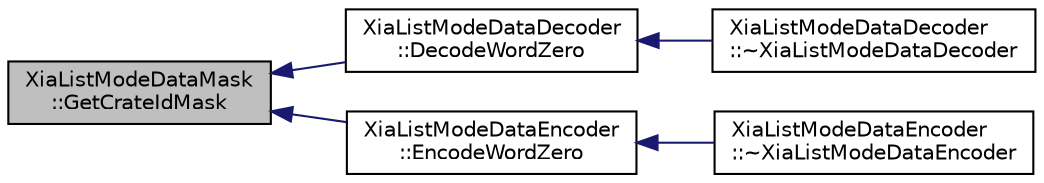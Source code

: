 digraph "XiaListModeDataMask::GetCrateIdMask"
{
  edge [fontname="Helvetica",fontsize="10",labelfontname="Helvetica",labelfontsize="10"];
  node [fontname="Helvetica",fontsize="10",shape=record];
  rankdir="LR";
  Node1 [label="XiaListModeDataMask\l::GetCrateIdMask",height=0.2,width=0.4,color="black", fillcolor="grey75", style="filled", fontcolor="black"];
  Node1 -> Node2 [dir="back",color="midnightblue",fontsize="10",style="solid",fontname="Helvetica"];
  Node2 [label="XiaListModeDataDecoder\l::DecodeWordZero",height=0.2,width=0.4,color="black", fillcolor="white", style="filled",URL="$df/dea/class_xia_list_mode_data_decoder.html#aa6c0d7de33caf645342499f68ecce4a6"];
  Node2 -> Node3 [dir="back",color="midnightblue",fontsize="10",style="solid",fontname="Helvetica"];
  Node3 [label="XiaListModeDataDecoder\l::~XiaListModeDataDecoder",height=0.2,width=0.4,color="black", fillcolor="white", style="filled",URL="$df/dea/class_xia_list_mode_data_decoder.html#a31629a35b4ce7c55e85aec7d8119d281",tooltip="Default destructor. "];
  Node1 -> Node4 [dir="back",color="midnightblue",fontsize="10",style="solid",fontname="Helvetica"];
  Node4 [label="XiaListModeDataEncoder\l::EncodeWordZero",height=0.2,width=0.4,color="black", fillcolor="white", style="filled",URL="$df/d1a/class_xia_list_mode_data_encoder.html#a350fa2d6e02e1f5ac42e4c96a948a56e"];
  Node4 -> Node5 [dir="back",color="midnightblue",fontsize="10",style="solid",fontname="Helvetica"];
  Node5 [label="XiaListModeDataEncoder\l::~XiaListModeDataEncoder",height=0.2,width=0.4,color="black", fillcolor="white", style="filled",URL="$df/d1a/class_xia_list_mode_data_encoder.html#a122e039afbbef6a4ed4258544ec46a18",tooltip="Default destructor. "];
}
